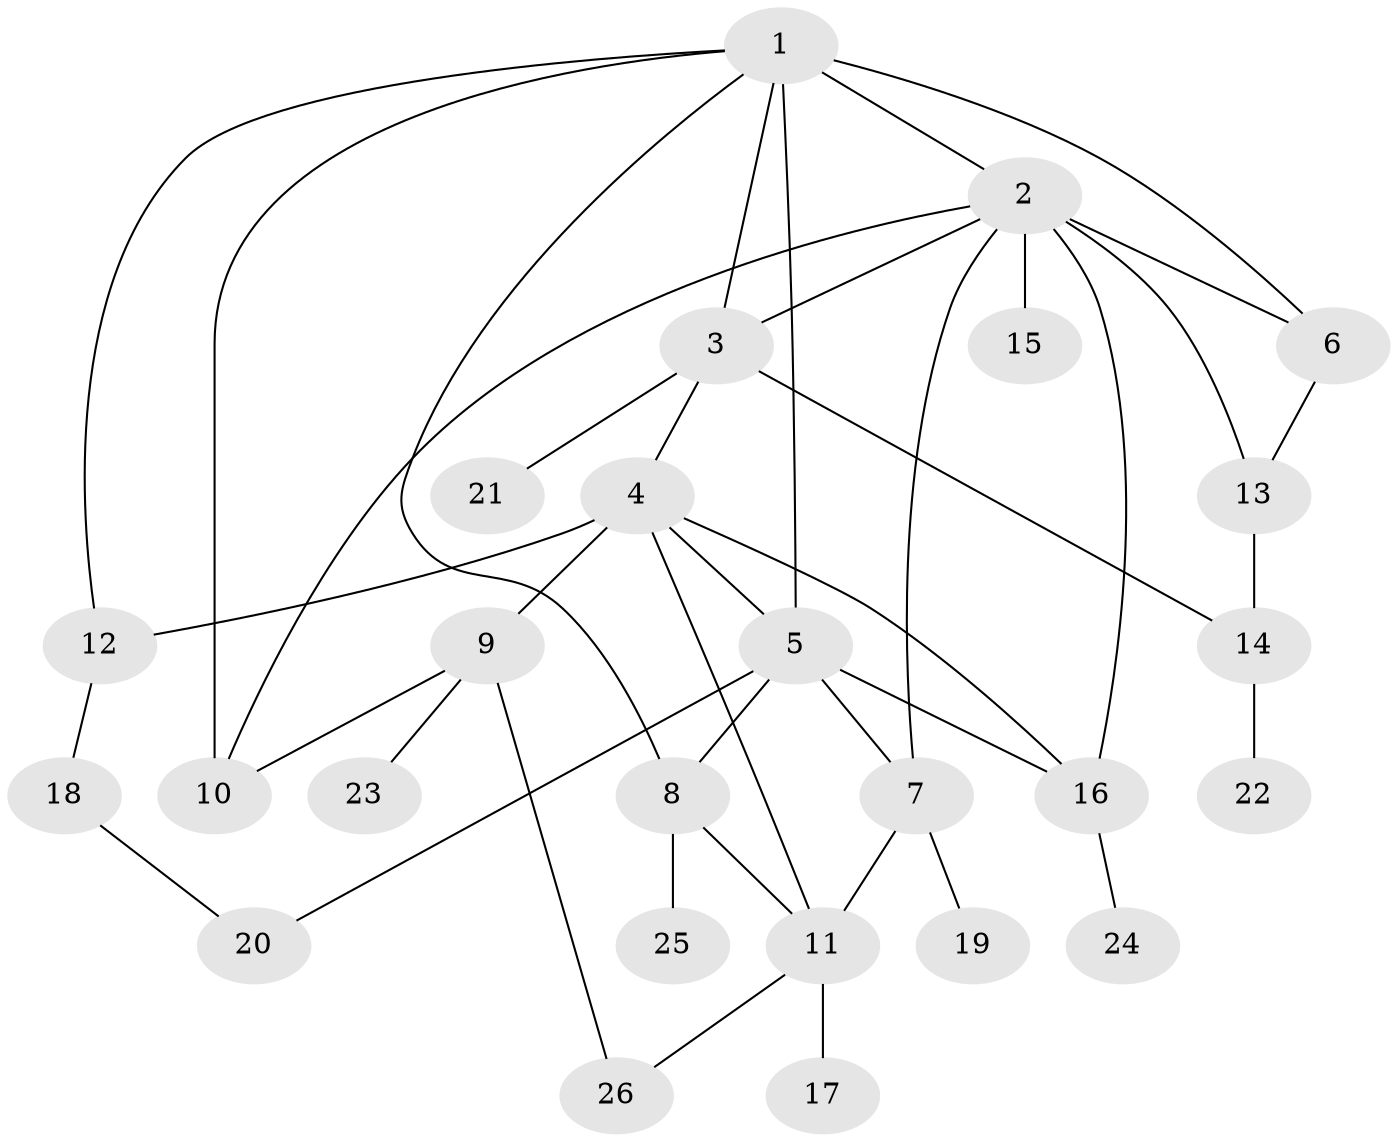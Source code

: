 // original degree distribution, {6: 0.058823529411764705, 4: 0.23529411764705882, 2: 0.23529411764705882, 3: 0.21568627450980393, 1: 0.23529411764705882, 5: 0.0196078431372549}
// Generated by graph-tools (version 1.1) at 2025/34/03/09/25 02:34:10]
// undirected, 26 vertices, 41 edges
graph export_dot {
graph [start="1"]
  node [color=gray90,style=filled];
  1;
  2;
  3;
  4;
  5;
  6;
  7;
  8;
  9;
  10;
  11;
  12;
  13;
  14;
  15;
  16;
  17;
  18;
  19;
  20;
  21;
  22;
  23;
  24;
  25;
  26;
  1 -- 2 [weight=1.0];
  1 -- 3 [weight=1.0];
  1 -- 5 [weight=2.0];
  1 -- 6 [weight=1.0];
  1 -- 8 [weight=1.0];
  1 -- 10 [weight=1.0];
  1 -- 12 [weight=1.0];
  2 -- 3 [weight=1.0];
  2 -- 6 [weight=1.0];
  2 -- 7 [weight=1.0];
  2 -- 10 [weight=2.0];
  2 -- 13 [weight=1.0];
  2 -- 15 [weight=5.0];
  2 -- 16 [weight=1.0];
  3 -- 4 [weight=1.0];
  3 -- 14 [weight=1.0];
  3 -- 21 [weight=1.0];
  4 -- 5 [weight=1.0];
  4 -- 9 [weight=1.0];
  4 -- 11 [weight=1.0];
  4 -- 12 [weight=1.0];
  4 -- 16 [weight=1.0];
  5 -- 7 [weight=1.0];
  5 -- 8 [weight=1.0];
  5 -- 16 [weight=1.0];
  5 -- 20 [weight=1.0];
  6 -- 13 [weight=1.0];
  7 -- 11 [weight=1.0];
  7 -- 19 [weight=1.0];
  8 -- 11 [weight=1.0];
  8 -- 25 [weight=1.0];
  9 -- 10 [weight=1.0];
  9 -- 23 [weight=1.0];
  9 -- 26 [weight=1.0];
  11 -- 17 [weight=1.0];
  11 -- 26 [weight=1.0];
  12 -- 18 [weight=1.0];
  13 -- 14 [weight=1.0];
  14 -- 22 [weight=1.0];
  16 -- 24 [weight=1.0];
  18 -- 20 [weight=1.0];
}

